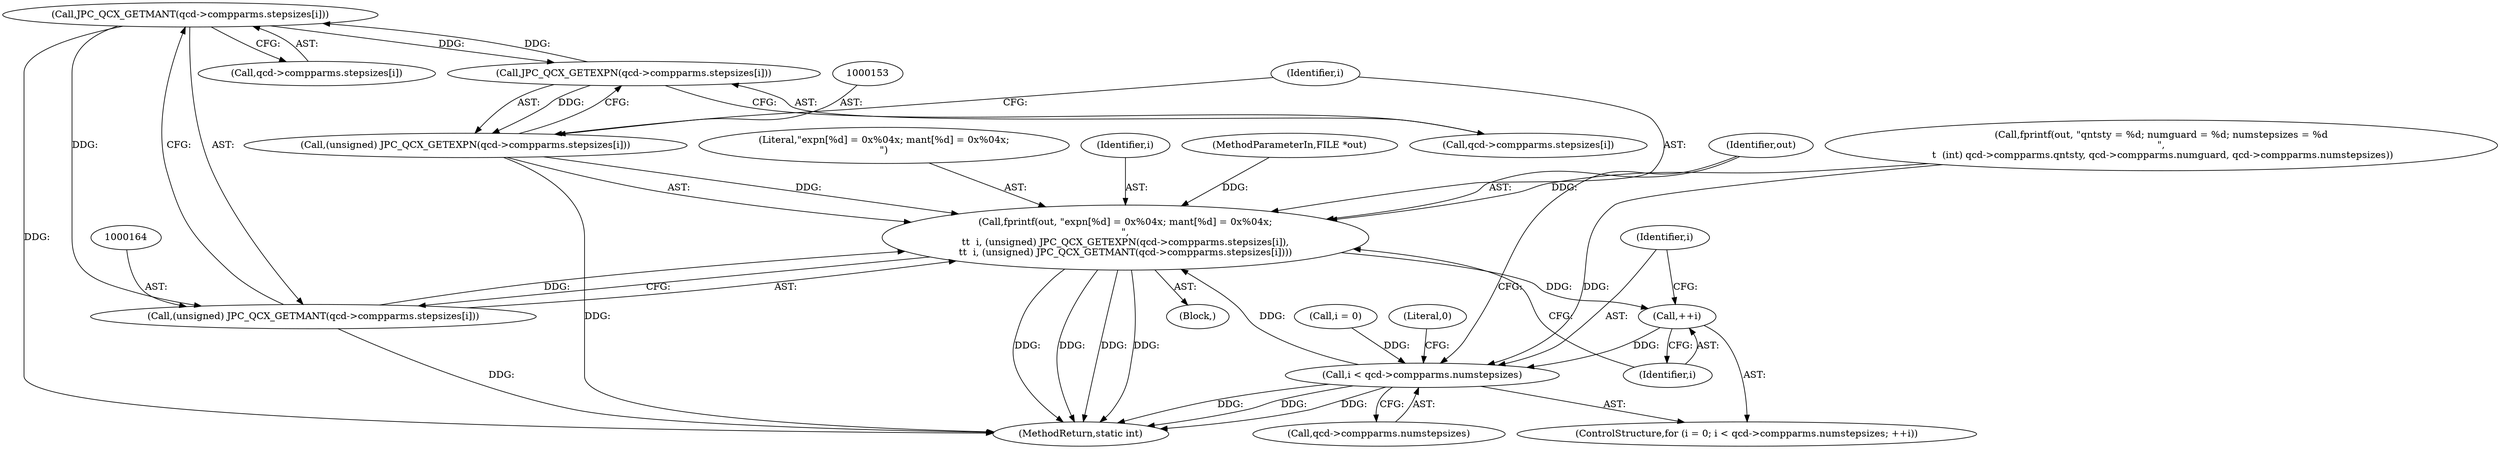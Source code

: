 digraph "0_jasper_1e84674d95353c64e5c4c0e7232ae86fd6ea813b_1@pointer" {
"1000165" [label="(Call,JPC_QCX_GETMANT(qcd->compparms.stepsizes[i]))"];
"1000154" [label="(Call,JPC_QCX_GETEXPN(qcd->compparms.stepsizes[i]))"];
"1000165" [label="(Call,JPC_QCX_GETMANT(qcd->compparms.stepsizes[i]))"];
"1000152" [label="(Call,(unsigned) JPC_QCX_GETEXPN(qcd->compparms.stepsizes[i]))"];
"1000148" [label="(Call,fprintf(out, \"expn[%d] = 0x%04x; mant[%d] = 0x%04x;\n\",\n\t\t  i, (unsigned) JPC_QCX_GETEXPN(qcd->compparms.stepsizes[i]),\n\t\t  i, (unsigned) JPC_QCX_GETMANT(qcd->compparms.stepsizes[i])))"];
"1000145" [label="(Call,++i)"];
"1000138" [label="(Call,i < qcd->compparms.numstepsizes)"];
"1000163" [label="(Call,(unsigned) JPC_QCX_GETMANT(qcd->compparms.stepsizes[i]))"];
"1000175" [label="(MethodReturn,static int)"];
"1000154" [label="(Call,JPC_QCX_GETEXPN(qcd->compparms.stepsizes[i]))"];
"1000162" [label="(Identifier,i)"];
"1000138" [label="(Call,i < qcd->compparms.numstepsizes)"];
"1000140" [label="(Call,qcd->compparms.numstepsizes)"];
"1000163" [label="(Call,(unsigned) JPC_QCX_GETMANT(qcd->compparms.stepsizes[i]))"];
"1000155" [label="(Call,qcd->compparms.stepsizes[i])"];
"1000135" [label="(Call,i = 0)"];
"1000150" [label="(Literal,\"expn[%d] = 0x%04x; mant[%d] = 0x%04x;\n\")"];
"1000151" [label="(Identifier,i)"];
"1000147" [label="(Block,)"];
"1000174" [label="(Literal,0)"];
"1000165" [label="(Call,JPC_QCX_GETMANT(qcd->compparms.stepsizes[i]))"];
"1000134" [label="(ControlStructure,for (i = 0; i < qcd->compparms.numstepsizes; ++i))"];
"1000149" [label="(Identifier,out)"];
"1000145" [label="(Call,++i)"];
"1000152" [label="(Call,(unsigned) JPC_QCX_GETEXPN(qcd->compparms.stepsizes[i]))"];
"1000102" [label="(MethodParameterIn,FILE *out)"];
"1000139" [label="(Identifier,i)"];
"1000148" [label="(Call,fprintf(out, \"expn[%d] = 0x%04x; mant[%d] = 0x%04x;\n\",\n\t\t  i, (unsigned) JPC_QCX_GETEXPN(qcd->compparms.stepsizes[i]),\n\t\t  i, (unsigned) JPC_QCX_GETMANT(qcd->compparms.stepsizes[i])))"];
"1000114" [label="(Call,fprintf(out, \"qntsty = %d; numguard = %d; numstepsizes = %d\n\",\n \t  (int) qcd->compparms.qntsty, qcd->compparms.numguard, qcd->compparms.numstepsizes))"];
"1000146" [label="(Identifier,i)"];
"1000166" [label="(Call,qcd->compparms.stepsizes[i])"];
"1000165" -> "1000163"  [label="AST: "];
"1000165" -> "1000166"  [label="CFG: "];
"1000166" -> "1000165"  [label="AST: "];
"1000163" -> "1000165"  [label="CFG: "];
"1000165" -> "1000175"  [label="DDG: "];
"1000165" -> "1000154"  [label="DDG: "];
"1000165" -> "1000163"  [label="DDG: "];
"1000154" -> "1000165"  [label="DDG: "];
"1000154" -> "1000152"  [label="AST: "];
"1000154" -> "1000155"  [label="CFG: "];
"1000155" -> "1000154"  [label="AST: "];
"1000152" -> "1000154"  [label="CFG: "];
"1000154" -> "1000152"  [label="DDG: "];
"1000152" -> "1000148"  [label="AST: "];
"1000153" -> "1000152"  [label="AST: "];
"1000162" -> "1000152"  [label="CFG: "];
"1000152" -> "1000175"  [label="DDG: "];
"1000152" -> "1000148"  [label="DDG: "];
"1000148" -> "1000147"  [label="AST: "];
"1000148" -> "1000163"  [label="CFG: "];
"1000149" -> "1000148"  [label="AST: "];
"1000150" -> "1000148"  [label="AST: "];
"1000151" -> "1000148"  [label="AST: "];
"1000162" -> "1000148"  [label="AST: "];
"1000163" -> "1000148"  [label="AST: "];
"1000146" -> "1000148"  [label="CFG: "];
"1000148" -> "1000175"  [label="DDG: "];
"1000148" -> "1000175"  [label="DDG: "];
"1000148" -> "1000175"  [label="DDG: "];
"1000148" -> "1000175"  [label="DDG: "];
"1000148" -> "1000145"  [label="DDG: "];
"1000114" -> "1000148"  [label="DDG: "];
"1000102" -> "1000148"  [label="DDG: "];
"1000138" -> "1000148"  [label="DDG: "];
"1000163" -> "1000148"  [label="DDG: "];
"1000145" -> "1000134"  [label="AST: "];
"1000145" -> "1000146"  [label="CFG: "];
"1000146" -> "1000145"  [label="AST: "];
"1000139" -> "1000145"  [label="CFG: "];
"1000145" -> "1000138"  [label="DDG: "];
"1000138" -> "1000134"  [label="AST: "];
"1000138" -> "1000140"  [label="CFG: "];
"1000139" -> "1000138"  [label="AST: "];
"1000140" -> "1000138"  [label="AST: "];
"1000149" -> "1000138"  [label="CFG: "];
"1000174" -> "1000138"  [label="CFG: "];
"1000138" -> "1000175"  [label="DDG: "];
"1000138" -> "1000175"  [label="DDG: "];
"1000138" -> "1000175"  [label="DDG: "];
"1000135" -> "1000138"  [label="DDG: "];
"1000114" -> "1000138"  [label="DDG: "];
"1000164" -> "1000163"  [label="AST: "];
"1000163" -> "1000175"  [label="DDG: "];
}
